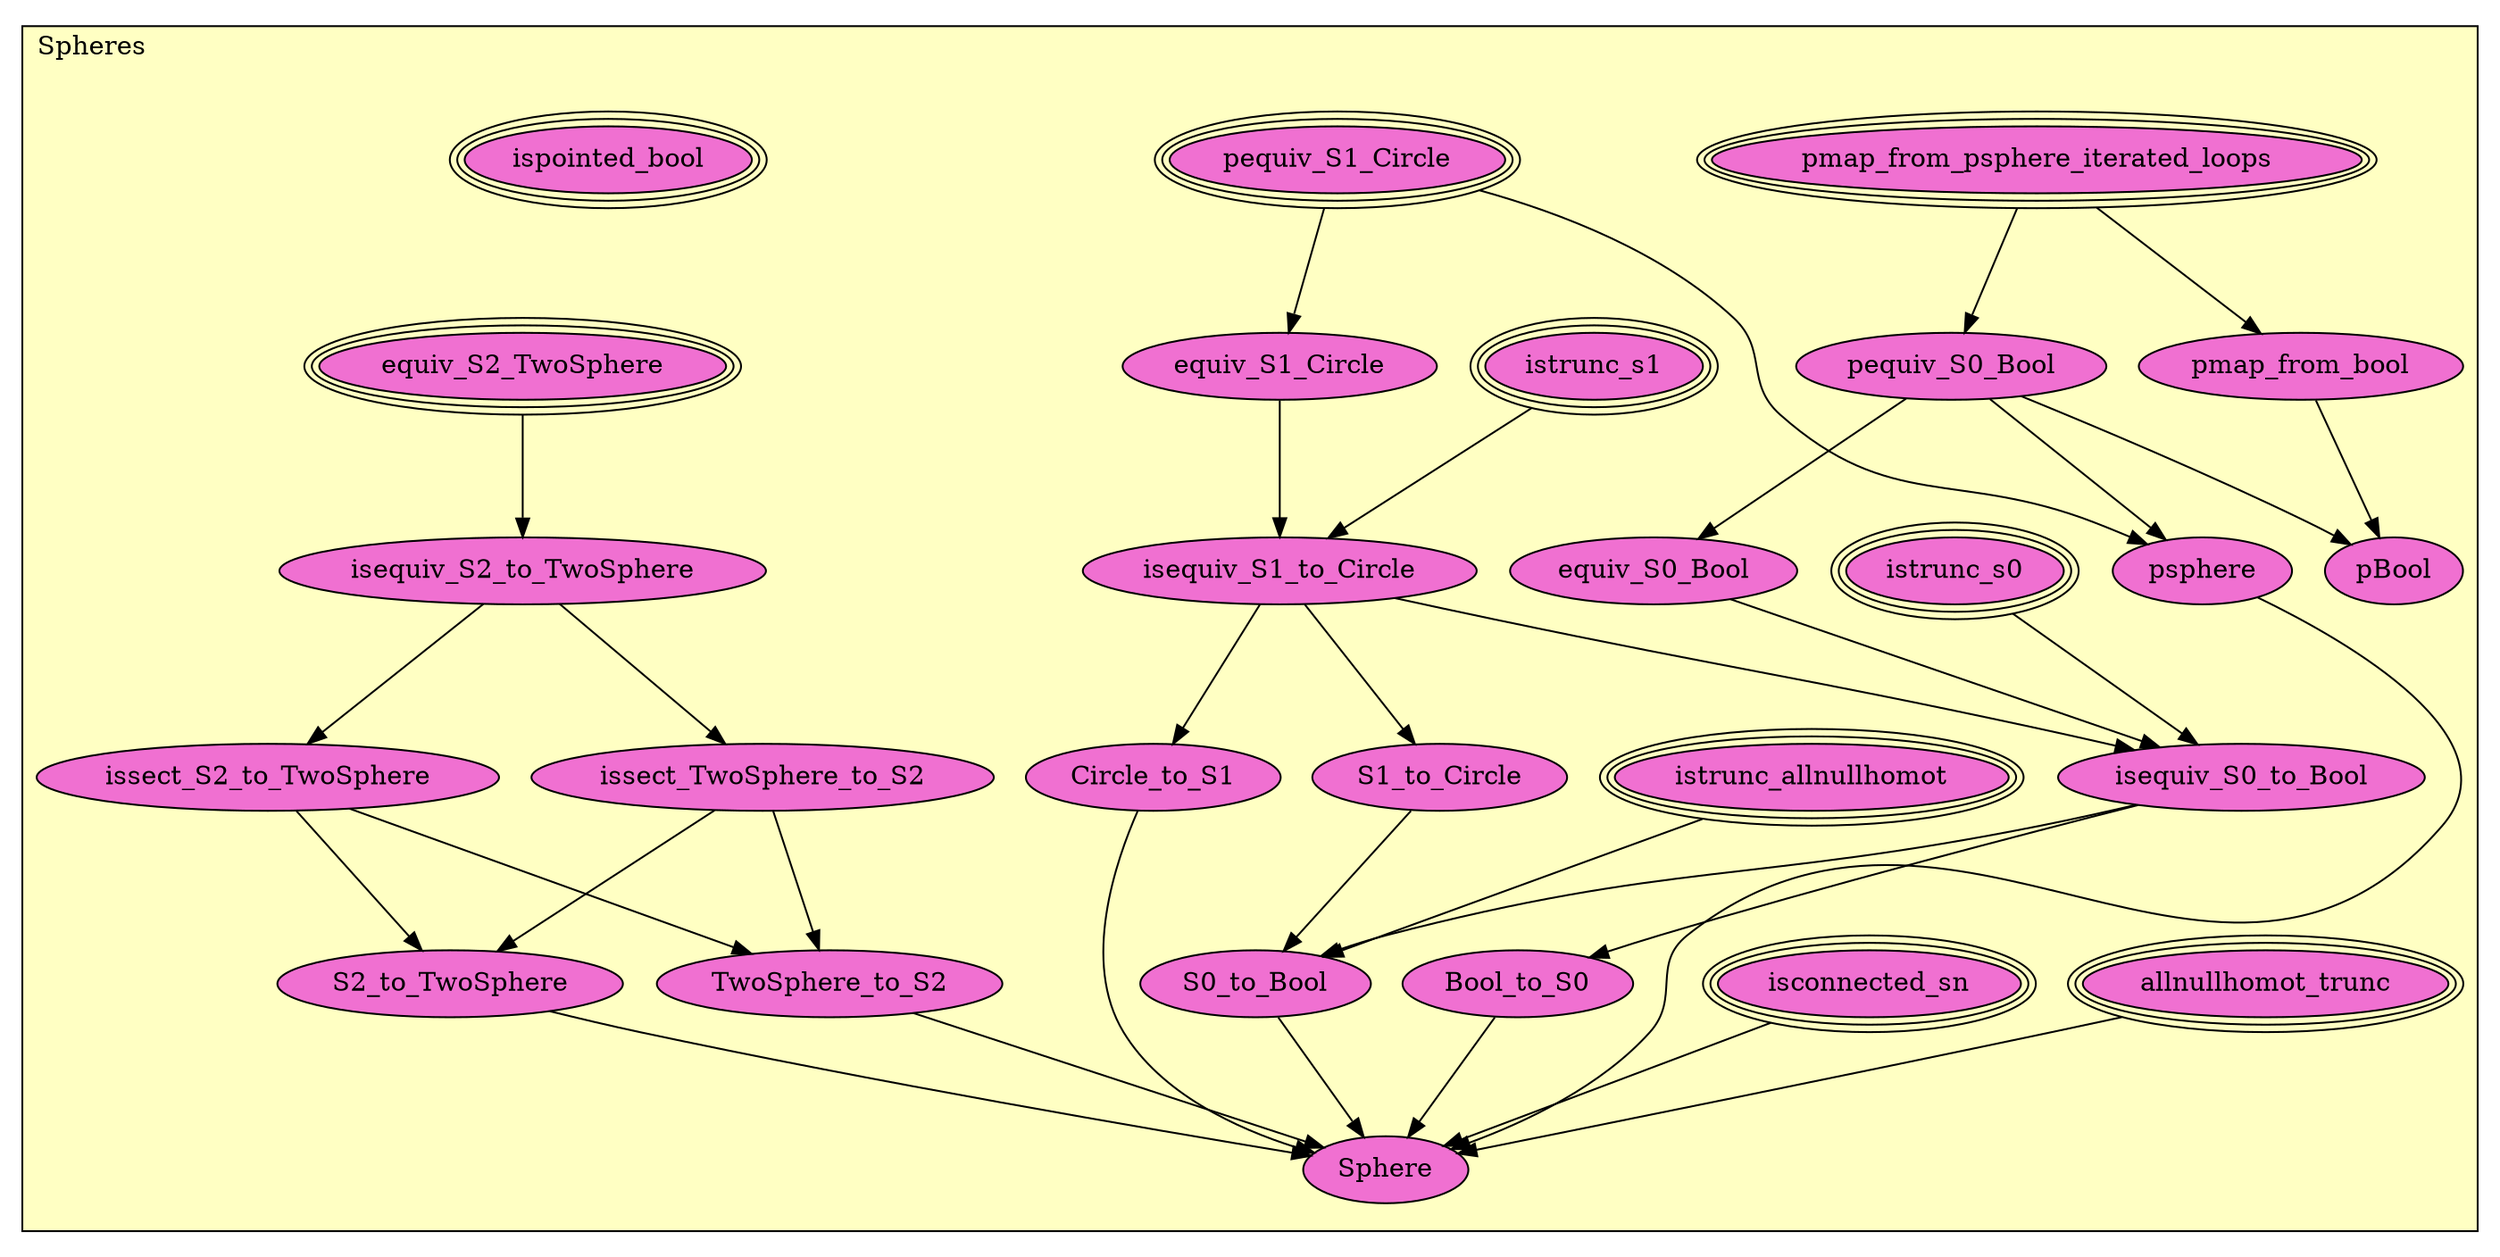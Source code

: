 digraph HoTT_Spaces_Spheres {
  graph [ratio=0.5]
  node [style=filled]
Spheres_pmap_from_psphere_iterated_loops [label="pmap_from_psphere_iterated_loops", URL=<Spheres.html#pmap_from_psphere_iterated_loops>, peripheries=3, fillcolor="#F070D1"] ;
Spheres_istrunc_allnullhomot [label="istrunc_allnullhomot", URL=<Spheres.html#istrunc_allnullhomot>, peripheries=3, fillcolor="#F070D1"] ;
Spheres_allnullhomot_trunc [label="allnullhomot_trunc", URL=<Spheres.html#allnullhomot_trunc>, peripheries=3, fillcolor="#F070D1"] ;
Spheres_isconnected_sn [label="isconnected_sn", URL=<Spheres.html#isconnected_sn>, peripheries=3, fillcolor="#F070D1"] ;
Spheres_istrunc_s1 [label="istrunc_s1", URL=<Spheres.html#istrunc_s1>, peripheries=3, fillcolor="#F070D1"] ;
Spheres_istrunc_s0 [label="istrunc_s0", URL=<Spheres.html#istrunc_s0>, peripheries=3, fillcolor="#F070D1"] ;
Spheres_equiv_S2_TwoSphere [label="equiv_S2_TwoSphere", URL=<Spheres.html#equiv_S2_TwoSphere>, peripheries=3, fillcolor="#F070D1"] ;
Spheres_isequiv_S2_to_TwoSphere [label="isequiv_S2_to_TwoSphere", URL=<Spheres.html#isequiv_S2_to_TwoSphere>, fillcolor="#F070D1"] ;
Spheres_issect_S2_to_TwoSphere [label="issect_S2_to_TwoSphere", URL=<Spheres.html#issect_S2_to_TwoSphere>, fillcolor="#F070D1"] ;
Spheres_issect_TwoSphere_to_S2 [label="issect_TwoSphere_to_S2", URL=<Spheres.html#issect_TwoSphere_to_S2>, fillcolor="#F070D1"] ;
Spheres_TwoSphere_to_S2 [label="TwoSphere_to_S2", URL=<Spheres.html#TwoSphere_to_S2>, fillcolor="#F070D1"] ;
Spheres_S2_to_TwoSphere [label="S2_to_TwoSphere", URL=<Spheres.html#S2_to_TwoSphere>, fillcolor="#F070D1"] ;
Spheres_pequiv_S1_Circle [label="pequiv_S1_Circle", URL=<Spheres.html#pequiv_S1_Circle>, peripheries=3, fillcolor="#F070D1"] ;
Spheres_equiv_S1_Circle [label="equiv_S1_Circle", URL=<Spheres.html#equiv_S1_Circle>, fillcolor="#F070D1"] ;
Spheres_isequiv_S1_to_Circle [label="isequiv_S1_to_Circle", URL=<Spheres.html#isequiv_S1_to_Circle>, fillcolor="#F070D1"] ;
Spheres_Circle_to_S1 [label="Circle_to_S1", URL=<Spheres.html#Circle_to_S1>, fillcolor="#F070D1"] ;
Spheres_S1_to_Circle [label="S1_to_Circle", URL=<Spheres.html#S1_to_Circle>, fillcolor="#F070D1"] ;
Spheres_pmap_from_bool [label="pmap_from_bool", URL=<Spheres.html#pmap_from_bool>, fillcolor="#F070D1"] ;
Spheres_pequiv_S0_Bool [label="pequiv_S0_Bool", URL=<Spheres.html#pequiv_S0_Bool>, fillcolor="#F070D1"] ;
Spheres_pBool [label="pBool", URL=<Spheres.html#pBool>, fillcolor="#F070D1"] ;
Spheres_ispointed_bool [label="ispointed_bool", URL=<Spheres.html#ispointed_bool>, peripheries=3, fillcolor="#F070D1"] ;
Spheres_equiv_S0_Bool [label="equiv_S0_Bool", URL=<Spheres.html#equiv_S0_Bool>, fillcolor="#F070D1"] ;
Spheres_isequiv_S0_to_Bool [label="isequiv_S0_to_Bool", URL=<Spheres.html#isequiv_S0_to_Bool>, fillcolor="#F070D1"] ;
Spheres_Bool_to_S0 [label="Bool_to_S0", URL=<Spheres.html#Bool_to_S0>, fillcolor="#F070D1"] ;
Spheres_S0_to_Bool [label="S0_to_Bool", URL=<Spheres.html#S0_to_Bool>, fillcolor="#F070D1"] ;
Spheres_psphere [label="psphere", URL=<Spheres.html#psphere>, fillcolor="#F070D1"] ;
Spheres_Sphere [label="Sphere", URL=<Spheres.html#Sphere>, fillcolor="#F070D1"] ;
  Spheres_pmap_from_psphere_iterated_loops -> Spheres_pmap_from_bool [] ;
  Spheres_pmap_from_psphere_iterated_loops -> Spheres_pequiv_S0_Bool [] ;
  Spheres_istrunc_allnullhomot -> Spheres_S0_to_Bool [] ;
  Spheres_allnullhomot_trunc -> Spheres_Sphere [] ;
  Spheres_isconnected_sn -> Spheres_Sphere [] ;
  Spheres_istrunc_s1 -> Spheres_isequiv_S1_to_Circle [] ;
  Spheres_istrunc_s0 -> Spheres_isequiv_S0_to_Bool [] ;
  Spheres_equiv_S2_TwoSphere -> Spheres_isequiv_S2_to_TwoSphere [] ;
  Spheres_isequiv_S2_to_TwoSphere -> Spheres_issect_S2_to_TwoSphere [] ;
  Spheres_isequiv_S2_to_TwoSphere -> Spheres_issect_TwoSphere_to_S2 [] ;
  Spheres_issect_S2_to_TwoSphere -> Spheres_TwoSphere_to_S2 [] ;
  Spheres_issect_S2_to_TwoSphere -> Spheres_S2_to_TwoSphere [] ;
  Spheres_issect_TwoSphere_to_S2 -> Spheres_TwoSphere_to_S2 [] ;
  Spheres_issect_TwoSphere_to_S2 -> Spheres_S2_to_TwoSphere [] ;
  Spheres_TwoSphere_to_S2 -> Spheres_Sphere [] ;
  Spheres_S2_to_TwoSphere -> Spheres_Sphere [] ;
  Spheres_pequiv_S1_Circle -> Spheres_equiv_S1_Circle [] ;
  Spheres_pequiv_S1_Circle -> Spheres_psphere [] ;
  Spheres_equiv_S1_Circle -> Spheres_isequiv_S1_to_Circle [] ;
  Spheres_isequiv_S1_to_Circle -> Spheres_Circle_to_S1 [] ;
  Spheres_isequiv_S1_to_Circle -> Spheres_S1_to_Circle [] ;
  Spheres_isequiv_S1_to_Circle -> Spheres_isequiv_S0_to_Bool [] ;
  Spheres_Circle_to_S1 -> Spheres_Sphere [] ;
  Spheres_S1_to_Circle -> Spheres_S0_to_Bool [] ;
  Spheres_pmap_from_bool -> Spheres_pBool [] ;
  Spheres_pequiv_S0_Bool -> Spheres_pBool [] ;
  Spheres_pequiv_S0_Bool -> Spheres_equiv_S0_Bool [] ;
  Spheres_pequiv_S0_Bool -> Spheres_psphere [] ;
  Spheres_equiv_S0_Bool -> Spheres_isequiv_S0_to_Bool [] ;
  Spheres_isequiv_S0_to_Bool -> Spheres_Bool_to_S0 [] ;
  Spheres_isequiv_S0_to_Bool -> Spheres_S0_to_Bool [] ;
  Spheres_Bool_to_S0 -> Spheres_Sphere [] ;
  Spheres_S0_to_Bool -> Spheres_Sphere [] ;
  Spheres_psphere -> Spheres_Sphere [] ;
subgraph cluster_Spheres { label="Spheres"; fillcolor="#FFFFC3"; labeljust=l; style=filled 
Spheres_Sphere; Spheres_psphere; Spheres_S0_to_Bool; Spheres_Bool_to_S0; Spheres_isequiv_S0_to_Bool; Spheres_equiv_S0_Bool; Spheres_ispointed_bool; Spheres_pBool; Spheres_pequiv_S0_Bool; Spheres_pmap_from_bool; Spheres_S1_to_Circle; Spheres_Circle_to_S1; Spheres_isequiv_S1_to_Circle; Spheres_equiv_S1_Circle; Spheres_pequiv_S1_Circle; Spheres_S2_to_TwoSphere; Spheres_TwoSphere_to_S2; Spheres_issect_TwoSphere_to_S2; Spheres_issect_S2_to_TwoSphere; Spheres_isequiv_S2_to_TwoSphere; Spheres_equiv_S2_TwoSphere; Spheres_istrunc_s0; Spheres_istrunc_s1; Spheres_isconnected_sn; Spheres_allnullhomot_trunc; Spheres_istrunc_allnullhomot; Spheres_pmap_from_psphere_iterated_loops; };
} /* END */
